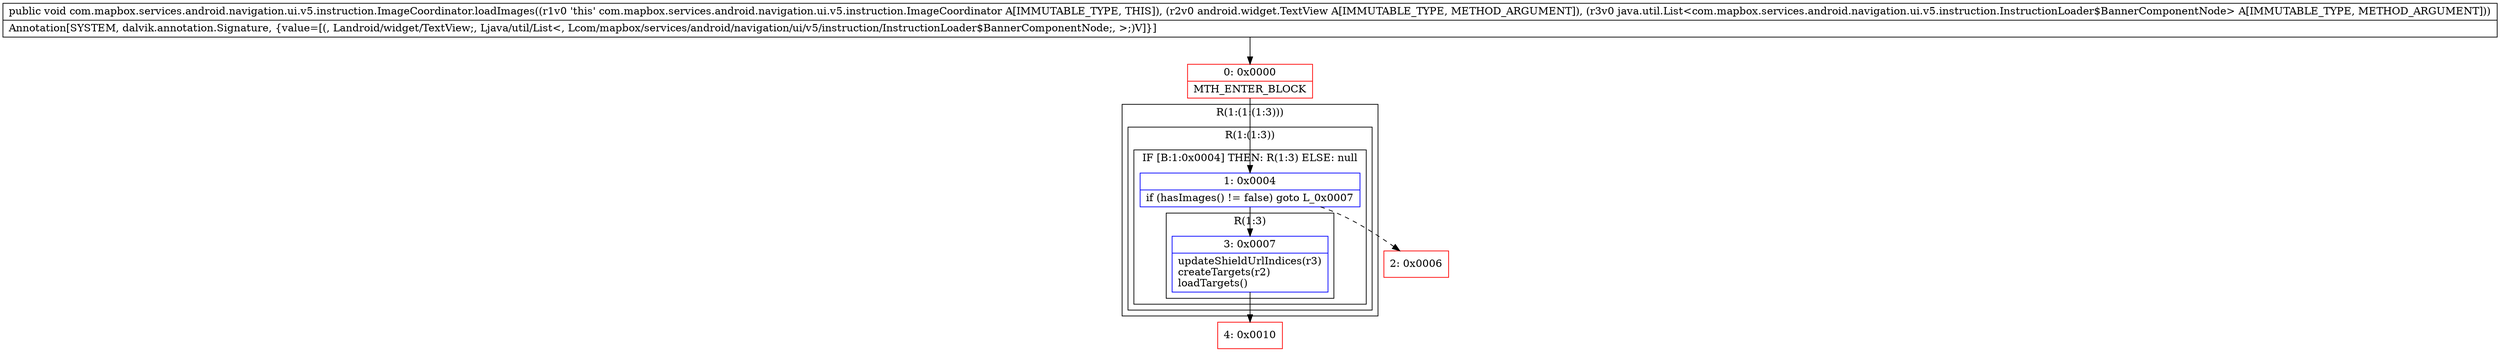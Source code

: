 digraph "CFG forcom.mapbox.services.android.navigation.ui.v5.instruction.ImageCoordinator.loadImages(Landroid\/widget\/TextView;Ljava\/util\/List;)V" {
subgraph cluster_Region_1282853358 {
label = "R(1:(1:(1:3)))";
node [shape=record,color=blue];
subgraph cluster_Region_250819341 {
label = "R(1:(1:3))";
node [shape=record,color=blue];
subgraph cluster_IfRegion_862210614 {
label = "IF [B:1:0x0004] THEN: R(1:3) ELSE: null";
node [shape=record,color=blue];
Node_1 [shape=record,label="{1\:\ 0x0004|if (hasImages() != false) goto L_0x0007\l}"];
subgraph cluster_Region_957835831 {
label = "R(1:3)";
node [shape=record,color=blue];
Node_3 [shape=record,label="{3\:\ 0x0007|updateShieldUrlIndices(r3)\lcreateTargets(r2)\lloadTargets()\l}"];
}
}
}
}
Node_0 [shape=record,color=red,label="{0\:\ 0x0000|MTH_ENTER_BLOCK\l}"];
Node_2 [shape=record,color=red,label="{2\:\ 0x0006}"];
Node_4 [shape=record,color=red,label="{4\:\ 0x0010}"];
MethodNode[shape=record,label="{public void com.mapbox.services.android.navigation.ui.v5.instruction.ImageCoordinator.loadImages((r1v0 'this' com.mapbox.services.android.navigation.ui.v5.instruction.ImageCoordinator A[IMMUTABLE_TYPE, THIS]), (r2v0 android.widget.TextView A[IMMUTABLE_TYPE, METHOD_ARGUMENT]), (r3v0 java.util.List\<com.mapbox.services.android.navigation.ui.v5.instruction.InstructionLoader$BannerComponentNode\> A[IMMUTABLE_TYPE, METHOD_ARGUMENT]))  | Annotation[SYSTEM, dalvik.annotation.Signature, \{value=[(, Landroid\/widget\/TextView;, Ljava\/util\/List\<, Lcom\/mapbox\/services\/android\/navigation\/ui\/v5\/instruction\/InstructionLoader$BannerComponentNode;, \>;)V]\}]\l}"];
MethodNode -> Node_0;
Node_1 -> Node_2[style=dashed];
Node_1 -> Node_3;
Node_3 -> Node_4;
Node_0 -> Node_1;
}

